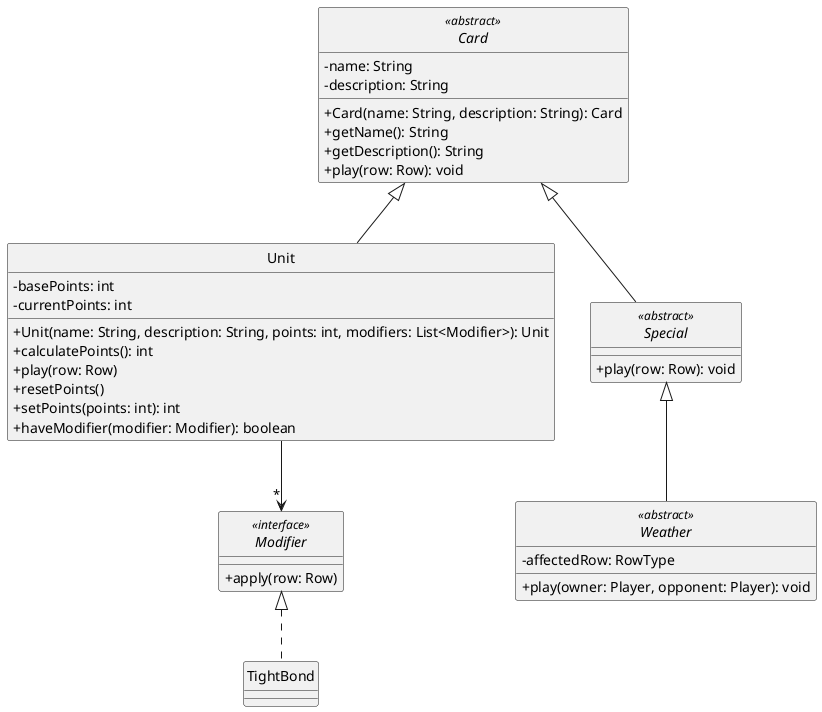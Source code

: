 @startuml

skinparam monochrome true
hide circle
skinparam classAttributeIconSize 0

' =====================
' CARD HIERARCHY
' =====================


abstract class Card <<abstract>> {
  -name: String
  -description: String
  +Card(name: String, description: String): Card
  +getName(): String
  +getDescription(): String
  +play(row: Row): void
}

class Unit {
  -basePoints: int
  -currentPoints: int
  +Unit(name: String, description: String, points: int, modifiers: List<Modifier>): Unit
  +calculatePoints(): int
  +play(row: Row)
  +resetPoints()
  +setPoints(points: int): int
  +haveModifier(modifier: Modifier): boolean
}

abstract class Special <<abstract>> {
  +play(row: Row): void
}

abstract class Weather <<abstract>> {
  -affectedRow: RowType
  +play(owner: Player, opponent: Player): void
}

interface Modifier <<interface>> {
    +apply(row: Row)
}

class TightBond{

}

' =====================
' RELATIONSHIPS
' =====================

Card <|-- Unit
Card <|-- Special
Special <|-- Weather

Unit --> "*" Modifier
Modifier <|.. TightBond

@enduml
